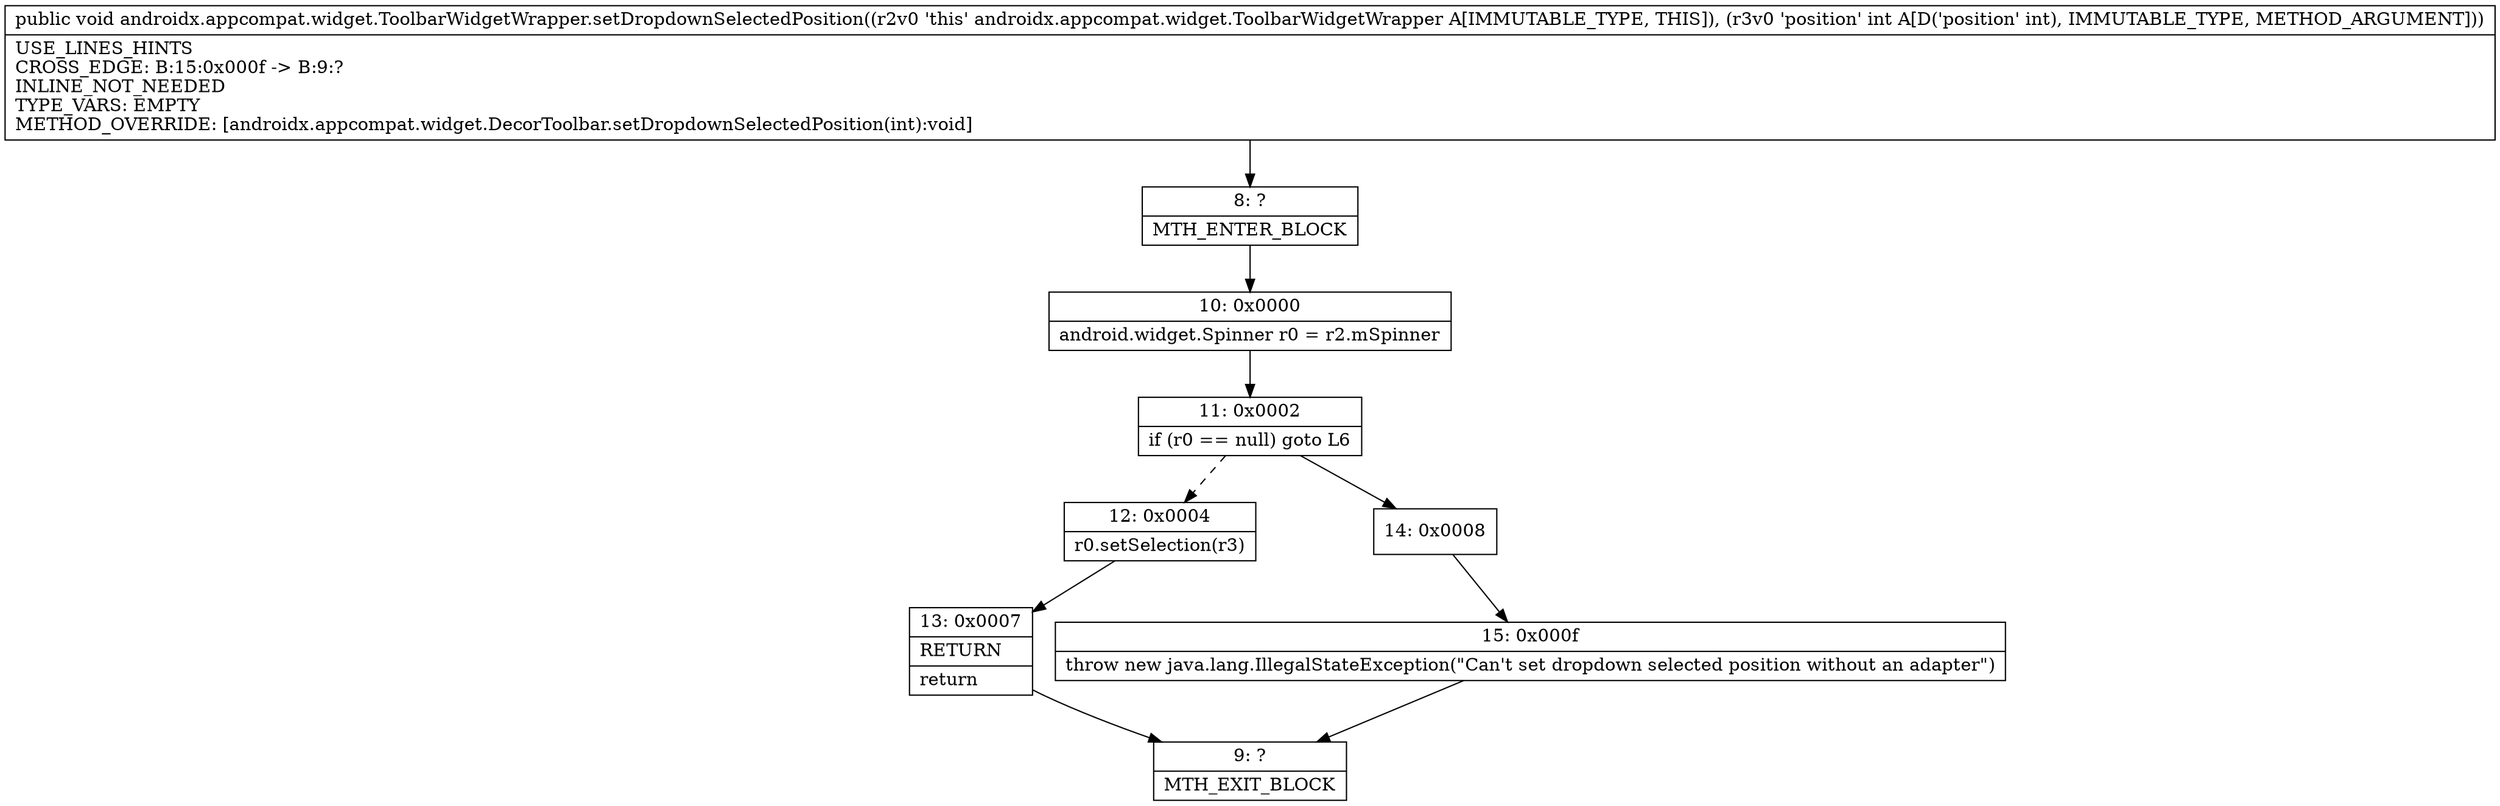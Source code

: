 digraph "CFG forandroidx.appcompat.widget.ToolbarWidgetWrapper.setDropdownSelectedPosition(I)V" {
Node_8 [shape=record,label="{8\:\ ?|MTH_ENTER_BLOCK\l}"];
Node_10 [shape=record,label="{10\:\ 0x0000|android.widget.Spinner r0 = r2.mSpinner\l}"];
Node_11 [shape=record,label="{11\:\ 0x0002|if (r0 == null) goto L6\l}"];
Node_12 [shape=record,label="{12\:\ 0x0004|r0.setSelection(r3)\l}"];
Node_13 [shape=record,label="{13\:\ 0x0007|RETURN\l|return\l}"];
Node_9 [shape=record,label="{9\:\ ?|MTH_EXIT_BLOCK\l}"];
Node_14 [shape=record,label="{14\:\ 0x0008}"];
Node_15 [shape=record,label="{15\:\ 0x000f|throw new java.lang.IllegalStateException(\"Can't set dropdown selected position without an adapter\")\l}"];
MethodNode[shape=record,label="{public void androidx.appcompat.widget.ToolbarWidgetWrapper.setDropdownSelectedPosition((r2v0 'this' androidx.appcompat.widget.ToolbarWidgetWrapper A[IMMUTABLE_TYPE, THIS]), (r3v0 'position' int A[D('position' int), IMMUTABLE_TYPE, METHOD_ARGUMENT]))  | USE_LINES_HINTS\lCROSS_EDGE: B:15:0x000f \-\> B:9:?\lINLINE_NOT_NEEDED\lTYPE_VARS: EMPTY\lMETHOD_OVERRIDE: [androidx.appcompat.widget.DecorToolbar.setDropdownSelectedPosition(int):void]\l}"];
MethodNode -> Node_8;Node_8 -> Node_10;
Node_10 -> Node_11;
Node_11 -> Node_12[style=dashed];
Node_11 -> Node_14;
Node_12 -> Node_13;
Node_13 -> Node_9;
Node_14 -> Node_15;
Node_15 -> Node_9;
}

